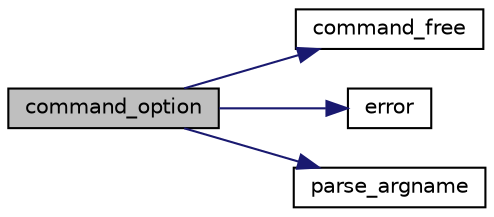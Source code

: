 digraph "command_option"
{
 // INTERACTIVE_SVG=YES
  edge [fontname="Helvetica",fontsize="10",labelfontname="Helvetica",labelfontsize="10"];
  node [fontname="Helvetica",fontsize="10",shape=record];
  rankdir="LR";
  Node1 [label="command_option",height=0.2,width=0.4,color="black", fillcolor="grey75", style="filled" fontcolor="black"];
  Node1 -> Node2 [color="midnightblue",fontsize="10",style="solid",fontname="Helvetica"];
  Node2 [label="command_free",height=0.2,width=0.4,color="black", fillcolor="white", style="filled",URL="$commander_8c.html#adf86163b994b51d781fe3522eff78381"];
  Node1 -> Node3 [color="midnightblue",fontsize="10",style="solid",fontname="Helvetica"];
  Node3 [label="error",height=0.2,width=0.4,color="black", fillcolor="white", style="filled",URL="$commander_8c.html#a9a17d0c19f2fb4ee55752f4b6840331e"];
  Node1 -> Node4 [color="midnightblue",fontsize="10",style="solid",fontname="Helvetica"];
  Node4 [label="parse_argname",height=0.2,width=0.4,color="black", fillcolor="white", style="filled",URL="$commander_8c.html#af6f38fb6cd61d30b6d4f122889073b54"];
}
